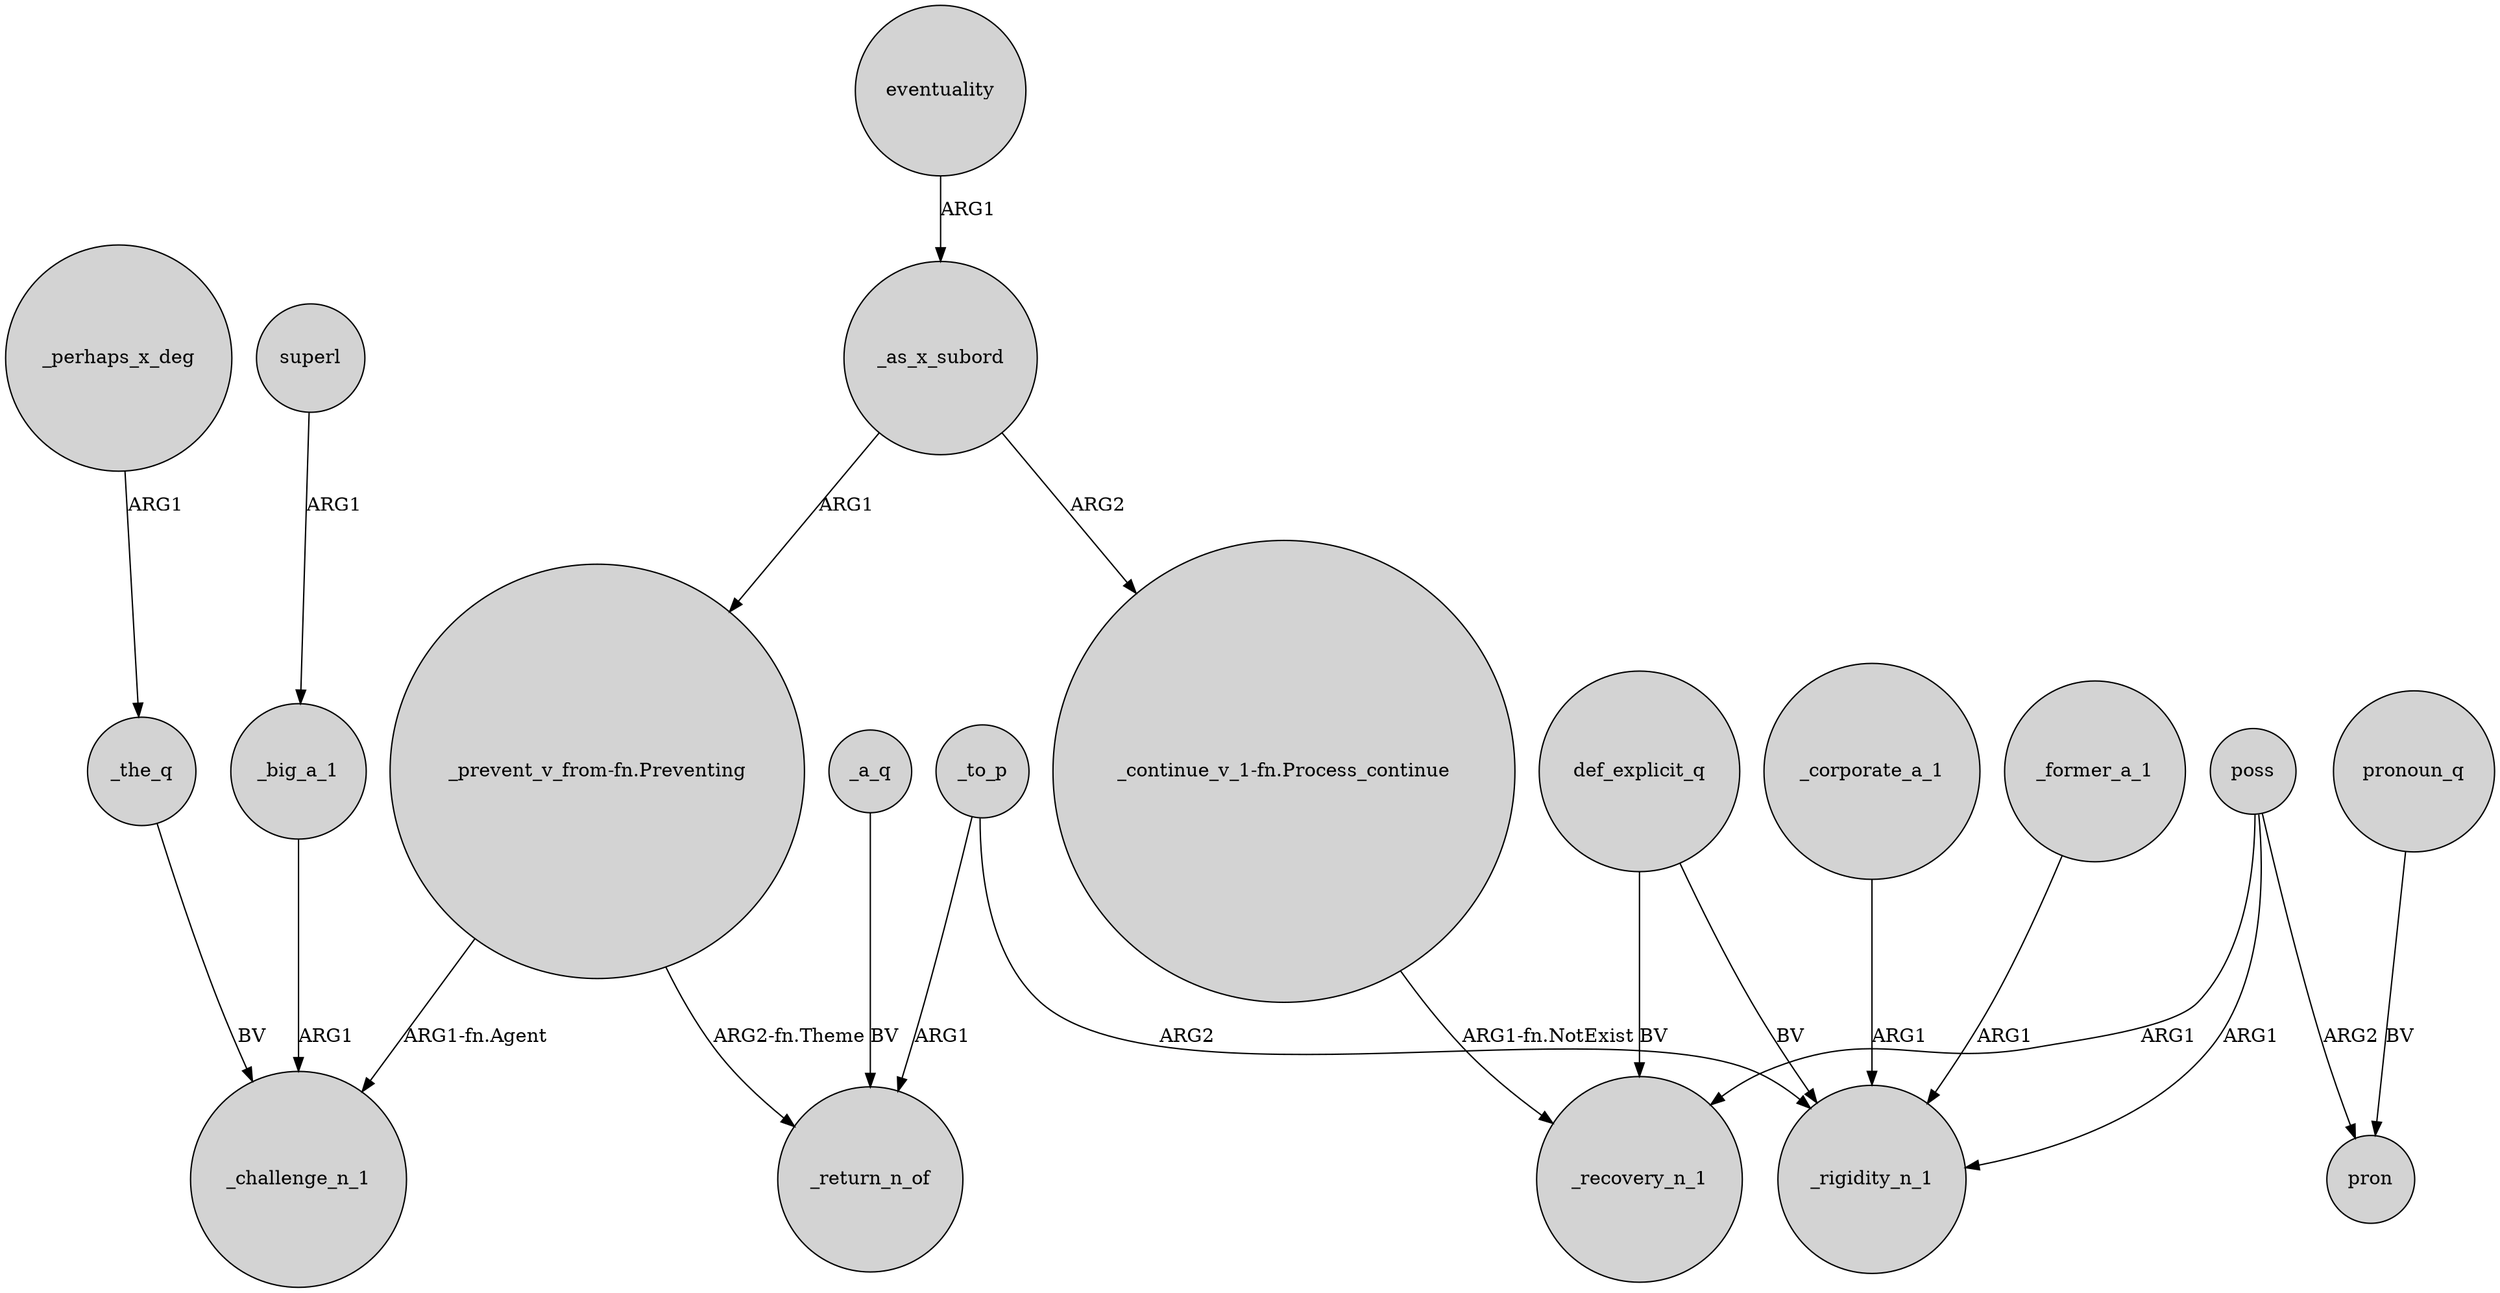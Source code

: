 digraph {
	node [shape=circle style=filled]
	"_prevent_v_from-fn.Preventing" -> _challenge_n_1 [label="ARG1-fn.Agent"]
	def_explicit_q -> _recovery_n_1 [label=BV]
	poss -> pron [label=ARG2]
	"_prevent_v_from-fn.Preventing" -> _return_n_of [label="ARG2-fn.Theme"]
	_as_x_subord -> "_prevent_v_from-fn.Preventing" [label=ARG1]
	poss -> _rigidity_n_1 [label=ARG1]
	_to_p -> _return_n_of [label=ARG1]
	_the_q -> _challenge_n_1 [label=BV]
	eventuality -> _as_x_subord [label=ARG1]
	_as_x_subord -> "_continue_v_1-fn.Process_continue" [label=ARG2]
	def_explicit_q -> _rigidity_n_1 [label=BV]
	_a_q -> _return_n_of [label=BV]
	"_continue_v_1-fn.Process_continue" -> _recovery_n_1 [label="ARG1-fn.NotExist"]
	pronoun_q -> pron [label=BV]
	_corporate_a_1 -> _rigidity_n_1 [label=ARG1]
	_perhaps_x_deg -> _the_q [label=ARG1]
	_to_p -> _rigidity_n_1 [label=ARG2]
	_former_a_1 -> _rigidity_n_1 [label=ARG1]
	_big_a_1 -> _challenge_n_1 [label=ARG1]
	superl -> _big_a_1 [label=ARG1]
	poss -> _recovery_n_1 [label=ARG1]
}
